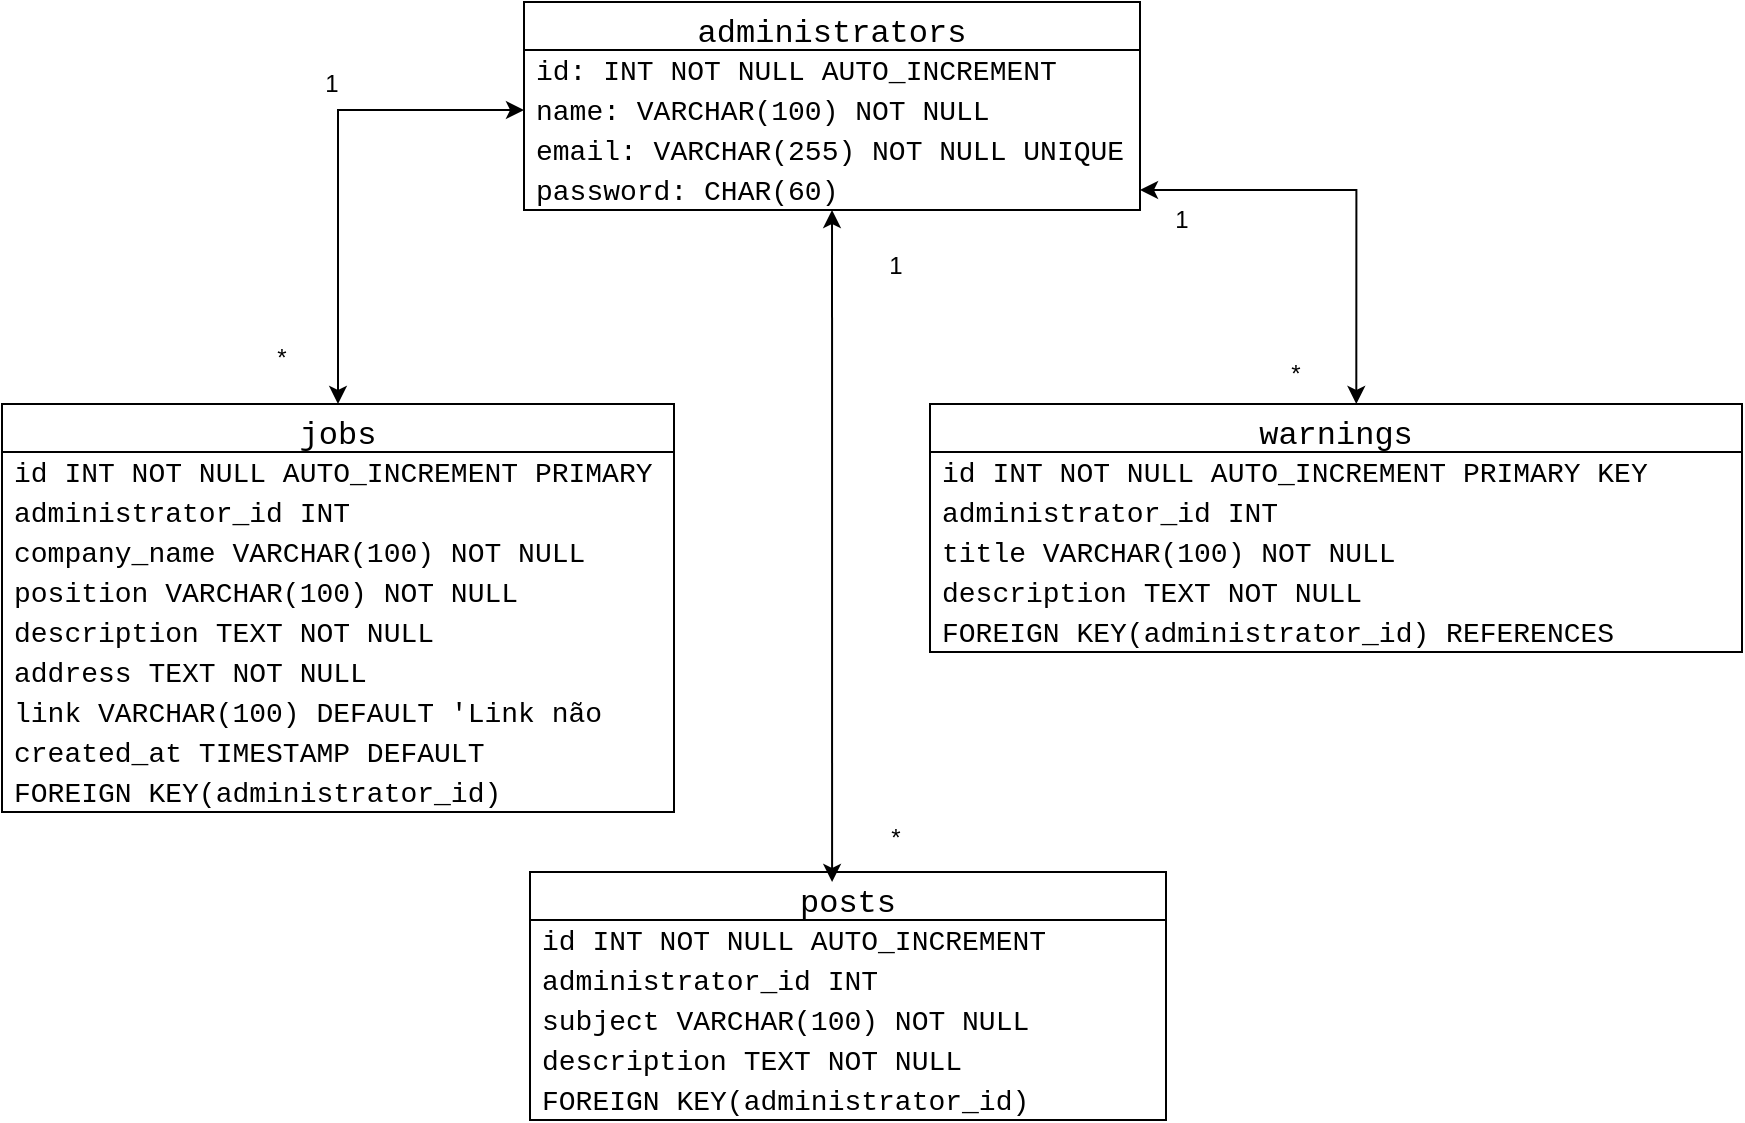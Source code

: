 <mxfile version="26.0.16">
  <diagram name="Page-1" id="tUVZ8eyqyJFGSJsxBv8p">
    <mxGraphModel dx="1106" dy="1313" grid="0" gridSize="10" guides="1" tooltips="1" connect="1" arrows="1" fold="1" page="0" pageScale="1" pageWidth="850" pageHeight="1100" math="0" shadow="0">
      <root>
        <mxCell id="0" />
        <mxCell id="1" parent="0" />
        <mxCell id="UVfOuBz_i3MCIAAasH20-25" value="&lt;span class=&quot;JCzEY tNxQIb&quot;&gt;&lt;font style=&quot;font-size: 16px;&quot;&gt;administrators&lt;/font&gt;&lt;/span&gt;" style="swimlane;fontStyle=0;align=center;verticalAlign=top;childLayout=stackLayout;horizontal=1;startSize=24;horizontalStack=0;resizeParent=1;resizeParentMax=0;resizeLast=0;collapsible=0;marginBottom=0;html=1;whiteSpace=wrap;fontFamily=Courier New;fontSize=14;" vertex="1" parent="1">
          <mxGeometry x="6" y="-291" width="308" height="104" as="geometry" />
        </mxCell>
        <mxCell id="UVfOuBz_i3MCIAAasH20-27" value="id: INT NOT NULL AUTO_INCREMENT PRIMARY KEY" style="text;html=1;strokeColor=none;fillColor=none;align=left;verticalAlign=middle;spacingLeft=4;spacingRight=4;overflow=hidden;rotatable=0;points=[[0,0.5],[1,0.5]];portConstraint=eastwest;whiteSpace=wrap;fontFamily=Courier New;fontSize=14;" vertex="1" parent="UVfOuBz_i3MCIAAasH20-25">
          <mxGeometry y="24" width="308" height="20" as="geometry" />
        </mxCell>
        <mxCell id="UVfOuBz_i3MCIAAasH20-47" value="name: VARCHAR(100) NOT NULL" style="text;html=1;strokeColor=none;fillColor=none;align=left;verticalAlign=middle;spacingLeft=4;spacingRight=4;overflow=hidden;rotatable=0;points=[[0,0.5],[1,0.5]];portConstraint=eastwest;whiteSpace=wrap;fontFamily=Courier New;fontSize=14;" vertex="1" parent="UVfOuBz_i3MCIAAasH20-25">
          <mxGeometry y="44" width="308" height="20" as="geometry" />
        </mxCell>
        <mxCell id="UVfOuBz_i3MCIAAasH20-45" value="email: VARCHAR(255) NOT NULL UNIQUE" style="text;html=1;strokeColor=none;fillColor=none;align=left;verticalAlign=middle;spacingLeft=4;spacingRight=4;overflow=hidden;rotatable=0;points=[[0,0.5],[1,0.5]];portConstraint=eastwest;whiteSpace=wrap;fontFamily=Courier New;fontSize=14;" vertex="1" parent="UVfOuBz_i3MCIAAasH20-25">
          <mxGeometry y="64" width="308" height="20" as="geometry" />
        </mxCell>
        <mxCell id="UVfOuBz_i3MCIAAasH20-46" value="password: CHAR(60)" style="text;html=1;strokeColor=none;fillColor=none;align=left;verticalAlign=middle;spacingLeft=4;spacingRight=4;overflow=hidden;rotatable=0;points=[[0,0.5],[1,0.5]];portConstraint=eastwest;whiteSpace=wrap;fontFamily=Courier New;fontSize=14;" vertex="1" parent="UVfOuBz_i3MCIAAasH20-25">
          <mxGeometry y="84" width="308" height="20" as="geometry" />
        </mxCell>
        <mxCell id="UVfOuBz_i3MCIAAasH20-33" value="&lt;font face=&quot;Courier New&quot; style=&quot;font-size: 16px;&quot;&gt;warnings&lt;/font&gt;" style="swimlane;fontStyle=0;align=center;verticalAlign=top;childLayout=stackLayout;horizontal=1;startSize=24;horizontalStack=0;resizeParent=1;resizeParentMax=0;resizeLast=0;collapsible=0;marginBottom=0;html=1;whiteSpace=wrap;" vertex="1" parent="1">
          <mxGeometry x="209" y="-90" width="406" height="124" as="geometry" />
        </mxCell>
        <mxCell id="UVfOuBz_i3MCIAAasH20-34" value="id INT NOT NULL AUTO_INCREMENT PRIMARY KEY" style="text;html=1;strokeColor=none;fillColor=none;align=left;verticalAlign=middle;spacingLeft=4;spacingRight=4;overflow=hidden;rotatable=0;points=[[0,0.5],[1,0.5]];portConstraint=eastwest;whiteSpace=wrap;fontSize=14;fontFamily=Courier New;" vertex="1" parent="UVfOuBz_i3MCIAAasH20-33">
          <mxGeometry y="24" width="406" height="20" as="geometry" />
        </mxCell>
        <mxCell id="UVfOuBz_i3MCIAAasH20-60" value="administrator_id INT" style="text;html=1;strokeColor=none;fillColor=none;align=left;verticalAlign=middle;spacingLeft=4;spacingRight=4;overflow=hidden;rotatable=0;points=[[0,0.5],[1,0.5]];portConstraint=eastwest;whiteSpace=wrap;fontSize=14;fontFamily=Courier New;" vertex="1" parent="UVfOuBz_i3MCIAAasH20-33">
          <mxGeometry y="44" width="406" height="20" as="geometry" />
        </mxCell>
        <mxCell id="UVfOuBz_i3MCIAAasH20-61" value="title VARCHAR(100) NOT NULL&amp;nbsp;" style="text;html=1;strokeColor=none;fillColor=none;align=left;verticalAlign=middle;spacingLeft=4;spacingRight=4;overflow=hidden;rotatable=0;points=[[0,0.5],[1,0.5]];portConstraint=eastwest;whiteSpace=wrap;fontSize=14;fontFamily=Courier New;" vertex="1" parent="UVfOuBz_i3MCIAAasH20-33">
          <mxGeometry y="64" width="406" height="20" as="geometry" />
        </mxCell>
        <mxCell id="UVfOuBz_i3MCIAAasH20-62" value="description TEXT NOT NULL" style="text;html=1;strokeColor=none;fillColor=none;align=left;verticalAlign=middle;spacingLeft=4;spacingRight=4;overflow=hidden;rotatable=0;points=[[0,0.5],[1,0.5]];portConstraint=eastwest;whiteSpace=wrap;fontSize=14;fontFamily=Courier New;" vertex="1" parent="UVfOuBz_i3MCIAAasH20-33">
          <mxGeometry y="84" width="406" height="20" as="geometry" />
        </mxCell>
        <mxCell id="UVfOuBz_i3MCIAAasH20-63" value="FOREIGN KEY(administrator_id) REFERENCES administrators(id)" style="text;html=1;strokeColor=none;fillColor=none;align=left;verticalAlign=middle;spacingLeft=4;spacingRight=4;overflow=hidden;rotatable=0;points=[[0,0.5],[1,0.5]];portConstraint=eastwest;whiteSpace=wrap;fontSize=14;fontFamily=Courier New;" vertex="1" parent="UVfOuBz_i3MCIAAasH20-33">
          <mxGeometry y="104" width="406" height="20" as="geometry" />
        </mxCell>
        <mxCell id="UVfOuBz_i3MCIAAasH20-37" value="&lt;font face=&quot;Courier New&quot; style=&quot;font-size: 16px;&quot;&gt;posts&lt;/font&gt;" style="swimlane;fontStyle=0;align=center;verticalAlign=top;childLayout=stackLayout;horizontal=1;startSize=24;horizontalStack=0;resizeParent=1;resizeParentMax=0;resizeLast=0;collapsible=0;marginBottom=0;html=1;whiteSpace=wrap;" vertex="1" parent="1">
          <mxGeometry x="9" y="144" width="318" height="124" as="geometry" />
        </mxCell>
        <mxCell id="UVfOuBz_i3MCIAAasH20-65" value="id INT NOT NULL AUTO_INCREMENT PRIMARY KEY" style="text;html=1;strokeColor=none;fillColor=none;align=left;verticalAlign=middle;spacingLeft=4;spacingRight=4;overflow=hidden;rotatable=0;points=[[0,0.5],[1,0.5]];portConstraint=eastwest;whiteSpace=wrap;fontFamily=Courier New;fontSize=14;" vertex="1" parent="UVfOuBz_i3MCIAAasH20-37">
          <mxGeometry y="24" width="318" height="20" as="geometry" />
        </mxCell>
        <mxCell id="UVfOuBz_i3MCIAAasH20-66" value="administrator_id INT" style="text;html=1;strokeColor=none;fillColor=none;align=left;verticalAlign=middle;spacingLeft=4;spacingRight=4;overflow=hidden;rotatable=0;points=[[0,0.5],[1,0.5]];portConstraint=eastwest;whiteSpace=wrap;fontFamily=Courier New;fontSize=14;" vertex="1" parent="UVfOuBz_i3MCIAAasH20-37">
          <mxGeometry y="44" width="318" height="20" as="geometry" />
        </mxCell>
        <mxCell id="UVfOuBz_i3MCIAAasH20-67" value="subject VARCHAR(100) NOT NULL&amp;nbsp;" style="text;html=1;strokeColor=none;fillColor=none;align=left;verticalAlign=middle;spacingLeft=4;spacingRight=4;overflow=hidden;rotatable=0;points=[[0,0.5],[1,0.5]];portConstraint=eastwest;whiteSpace=wrap;fontFamily=Courier New;fontSize=14;" vertex="1" parent="UVfOuBz_i3MCIAAasH20-37">
          <mxGeometry y="64" width="318" height="20" as="geometry" />
        </mxCell>
        <mxCell id="UVfOuBz_i3MCIAAasH20-68" value="description TEXT NOT NULL" style="text;html=1;strokeColor=none;fillColor=none;align=left;verticalAlign=middle;spacingLeft=4;spacingRight=4;overflow=hidden;rotatable=0;points=[[0,0.5],[1,0.5]];portConstraint=eastwest;whiteSpace=wrap;fontFamily=Courier New;fontSize=14;" vertex="1" parent="UVfOuBz_i3MCIAAasH20-37">
          <mxGeometry y="84" width="318" height="20" as="geometry" />
        </mxCell>
        <mxCell id="UVfOuBz_i3MCIAAasH20-69" value="FOREIGN KEY(administrator_id) REFERENCES administrators(id)" style="text;html=1;strokeColor=none;fillColor=none;align=left;verticalAlign=middle;spacingLeft=4;spacingRight=4;overflow=hidden;rotatable=0;points=[[0,0.5],[1,0.5]];portConstraint=eastwest;whiteSpace=wrap;fontSize=14;fontFamily=Courier New;" vertex="1" parent="UVfOuBz_i3MCIAAasH20-37">
          <mxGeometry y="104" width="318" height="20" as="geometry" />
        </mxCell>
        <mxCell id="UVfOuBz_i3MCIAAasH20-41" value="&lt;font style=&quot;font-size: 16px;&quot; face=&quot;Courier New&quot;&gt;jobs&lt;/font&gt;" style="swimlane;fontStyle=0;align=center;verticalAlign=top;childLayout=stackLayout;horizontal=1;startSize=24;horizontalStack=0;resizeParent=1;resizeParentMax=0;resizeLast=0;collapsible=0;marginBottom=0;html=1;whiteSpace=wrap;" vertex="1" parent="1">
          <mxGeometry x="-255" y="-90" width="336" height="204" as="geometry" />
        </mxCell>
        <mxCell id="UVfOuBz_i3MCIAAasH20-42" value="id INT NOT NULL AUTO_INCREMENT PRIMARY KEY" style="text;html=1;strokeColor=none;fillColor=none;align=left;verticalAlign=middle;spacingLeft=4;spacingRight=4;overflow=hidden;rotatable=0;points=[[0,0.5],[1,0.5]];portConstraint=eastwest;whiteSpace=wrap;fontSize=14;fontFamily=Courier New;" vertex="1" parent="UVfOuBz_i3MCIAAasH20-41">
          <mxGeometry y="24" width="336" height="20" as="geometry" />
        </mxCell>
        <mxCell id="UVfOuBz_i3MCIAAasH20-59" value="administrator_id INT" style="text;html=1;strokeColor=none;fillColor=none;align=left;verticalAlign=middle;spacingLeft=4;spacingRight=4;overflow=hidden;rotatable=0;points=[[0,0.5],[1,0.5]];portConstraint=eastwest;whiteSpace=wrap;fontSize=14;fontFamily=Courier New;" vertex="1" parent="UVfOuBz_i3MCIAAasH20-41">
          <mxGeometry y="44" width="336" height="20" as="geometry" />
        </mxCell>
        <mxCell id="UVfOuBz_i3MCIAAasH20-50" value="company_name VARCHAR(100) NOT NULL" style="text;html=1;strokeColor=none;fillColor=none;align=left;verticalAlign=middle;spacingLeft=4;spacingRight=4;overflow=hidden;rotatable=0;points=[[0,0.5],[1,0.5]];portConstraint=eastwest;whiteSpace=wrap;fontSize=14;fontFamily=Courier New;" vertex="1" parent="UVfOuBz_i3MCIAAasH20-41">
          <mxGeometry y="64" width="336" height="20" as="geometry" />
        </mxCell>
        <mxCell id="UVfOuBz_i3MCIAAasH20-51" value="position VARCHAR(100) NOT NULL" style="text;html=1;strokeColor=none;fillColor=none;align=left;verticalAlign=middle;spacingLeft=4;spacingRight=4;overflow=hidden;rotatable=0;points=[[0,0.5],[1,0.5]];portConstraint=eastwest;whiteSpace=wrap;fontSize=14;fontFamily=Courier New;" vertex="1" parent="UVfOuBz_i3MCIAAasH20-41">
          <mxGeometry y="84" width="336" height="20" as="geometry" />
        </mxCell>
        <mxCell id="UVfOuBz_i3MCIAAasH20-52" value="description TEXT NOT NULL" style="text;html=1;strokeColor=none;fillColor=none;align=left;verticalAlign=middle;spacingLeft=4;spacingRight=4;overflow=hidden;rotatable=0;points=[[0,0.5],[1,0.5]];portConstraint=eastwest;whiteSpace=wrap;fontSize=14;fontFamily=Courier New;" vertex="1" parent="UVfOuBz_i3MCIAAasH20-41">
          <mxGeometry y="104" width="336" height="20" as="geometry" />
        </mxCell>
        <mxCell id="UVfOuBz_i3MCIAAasH20-53" value="address TEXT NOT NULL" style="text;html=1;strokeColor=none;fillColor=none;align=left;verticalAlign=middle;spacingLeft=4;spacingRight=4;overflow=hidden;rotatable=0;points=[[0,0.5],[1,0.5]];portConstraint=eastwest;whiteSpace=wrap;fontSize=14;fontFamily=Courier New;" vertex="1" parent="UVfOuBz_i3MCIAAasH20-41">
          <mxGeometry y="124" width="336" height="20" as="geometry" />
        </mxCell>
        <mxCell id="UVfOuBz_i3MCIAAasH20-54" value="link VARCHAR(100) DEFAULT &#39;Link não especificado&lt;span style=&quot;background-color: transparent; color: light-dark(rgb(0, 0, 0), rgb(255, 255, 255));&quot;&gt;&#39;&lt;/span&gt;" style="text;html=1;strokeColor=none;fillColor=none;align=left;verticalAlign=middle;spacingLeft=4;spacingRight=4;overflow=hidden;rotatable=0;points=[[0,0.5],[1,0.5]];portConstraint=eastwest;whiteSpace=wrap;fontSize=14;fontFamily=Courier New;" vertex="1" parent="UVfOuBz_i3MCIAAasH20-41">
          <mxGeometry y="144" width="336" height="20" as="geometry" />
        </mxCell>
        <mxCell id="UVfOuBz_i3MCIAAasH20-57" value="created_at TIMESTAMP DEFAULT CURRENT_TIMESTAMP" style="text;html=1;strokeColor=none;fillColor=none;align=left;verticalAlign=middle;spacingLeft=4;spacingRight=4;overflow=hidden;rotatable=0;points=[[0,0.5],[1,0.5]];portConstraint=eastwest;whiteSpace=wrap;fontSize=14;fontFamily=Courier New;" vertex="1" parent="UVfOuBz_i3MCIAAasH20-41">
          <mxGeometry y="164" width="336" height="20" as="geometry" />
        </mxCell>
        <mxCell id="UVfOuBz_i3MCIAAasH20-64" value="FOREIGN KEY(administrator_id) REFERENCES administrators(id)" style="text;html=1;strokeColor=none;fillColor=none;align=left;verticalAlign=middle;spacingLeft=4;spacingRight=4;overflow=hidden;rotatable=0;points=[[0,0.5],[1,0.5]];portConstraint=eastwest;whiteSpace=wrap;fontSize=14;fontFamily=Courier New;" vertex="1" parent="UVfOuBz_i3MCIAAasH20-41">
          <mxGeometry y="184" width="336" height="20" as="geometry" />
        </mxCell>
        <mxCell id="UVfOuBz_i3MCIAAasH20-70" style="rounded=0;orthogonalLoop=1;jettySize=auto;html=1;entryX=0.475;entryY=0.04;entryDx=0;entryDy=0;entryPerimeter=0;strokeColor=default;startArrow=classic;startFill=1;" edge="1" parent="1" source="UVfOuBz_i3MCIAAasH20-25" target="UVfOuBz_i3MCIAAasH20-37">
          <mxGeometry relative="1" as="geometry" />
        </mxCell>
        <mxCell id="UVfOuBz_i3MCIAAasH20-71" style="edgeStyle=orthogonalEdgeStyle;rounded=0;orthogonalLoop=1;jettySize=auto;html=1;entryX=0.525;entryY=0;entryDx=0;entryDy=0;entryPerimeter=0;startArrow=classic;startFill=1;" edge="1" parent="1" source="UVfOuBz_i3MCIAAasH20-46" target="UVfOuBz_i3MCIAAasH20-33">
          <mxGeometry relative="1" as="geometry" />
        </mxCell>
        <mxCell id="UVfOuBz_i3MCIAAasH20-72" style="edgeStyle=orthogonalEdgeStyle;rounded=0;orthogonalLoop=1;jettySize=auto;html=1;entryX=0.5;entryY=0;entryDx=0;entryDy=0;startArrow=classic;startFill=1;" edge="1" parent="1" source="UVfOuBz_i3MCIAAasH20-47" target="UVfOuBz_i3MCIAAasH20-41">
          <mxGeometry relative="1" as="geometry" />
        </mxCell>
        <mxCell id="UVfOuBz_i3MCIAAasH20-73" value="1" style="text;html=1;align=center;verticalAlign=middle;whiteSpace=wrap;rounded=0;" vertex="1" parent="1">
          <mxGeometry x="-120" y="-265" width="60" height="30" as="geometry" />
        </mxCell>
        <mxCell id="UVfOuBz_i3MCIAAasH20-74" value="*" style="text;html=1;align=center;verticalAlign=middle;whiteSpace=wrap;rounded=0;" vertex="1" parent="1">
          <mxGeometry x="-145" y="-128" width="60" height="30" as="geometry" />
        </mxCell>
        <mxCell id="UVfOuBz_i3MCIAAasH20-75" value="*" style="text;html=1;align=center;verticalAlign=middle;whiteSpace=wrap;rounded=0;" vertex="1" parent="1">
          <mxGeometry x="362" y="-120" width="60" height="30" as="geometry" />
        </mxCell>
        <mxCell id="UVfOuBz_i3MCIAAasH20-76" value="*" style="text;html=1;align=center;verticalAlign=middle;whiteSpace=wrap;rounded=0;" vertex="1" parent="1">
          <mxGeometry x="162" y="112" width="60" height="30" as="geometry" />
        </mxCell>
        <mxCell id="UVfOuBz_i3MCIAAasH20-77" value="1" style="text;html=1;align=center;verticalAlign=middle;whiteSpace=wrap;rounded=0;" vertex="1" parent="1">
          <mxGeometry x="305" y="-197" width="60" height="30" as="geometry" />
        </mxCell>
        <mxCell id="UVfOuBz_i3MCIAAasH20-78" value="1" style="text;html=1;align=center;verticalAlign=middle;whiteSpace=wrap;rounded=0;" vertex="1" parent="1">
          <mxGeometry x="162" y="-174" width="60" height="30" as="geometry" />
        </mxCell>
      </root>
    </mxGraphModel>
  </diagram>
</mxfile>
